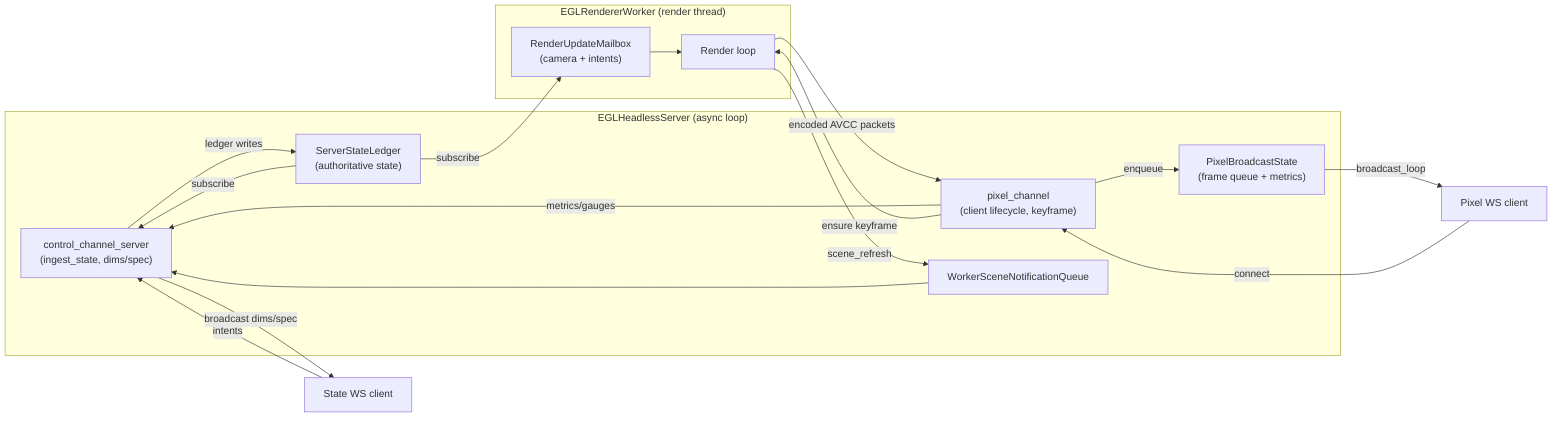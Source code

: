graph LR
    %% Async control loop components
    subgraph AsyncLoop["EGLHeadlessServer (async loop)"]
        SSC["control_channel_server\n(ingest_state, dims/spec)"]
        PCH["pixel_channel\n(client lifecycle, keyframe)"]
        Ledger["ServerStateLedger\n(authoritative state)"]
        PixelBag["PixelBroadcastState\n(frame queue + metrics)"]
        WQueue["WorkerSceneNotificationQueue"]
    end

    %% Worker thread + helpers
    subgraph WorkerThread["EGLRendererWorker (render thread)"]
        Worker["Render loop"]
        SceneQueue["RenderUpdateMailbox\n(camera + intents)"]
    end

    %% Clients
    StateClient["State WS client"]
    PixelClient["Pixel WS client"]

    %% Data/control flow
    StateClient -->|intents| SSC
    SSC -->|ledger writes| Ledger
    Ledger -->|subscribe| SSC
    Ledger -->|subscribe| SceneQueue
    SceneQueue --> Worker
    Worker -->|scene_refresh| WQueue
    WQueue --> SSC

    SSC -->|broadcast dims/spec| StateClient

    PixelClient -->|connect| PCH
    PCH -->|metrics/gauges| SSC
    Worker -->|encoded AVCC packets| PCH
    PCH -->|enqueue| PixelBag
    PixelBag -->|broadcast_loop| PixelClient
    PCH -->|ensure keyframe| Worker